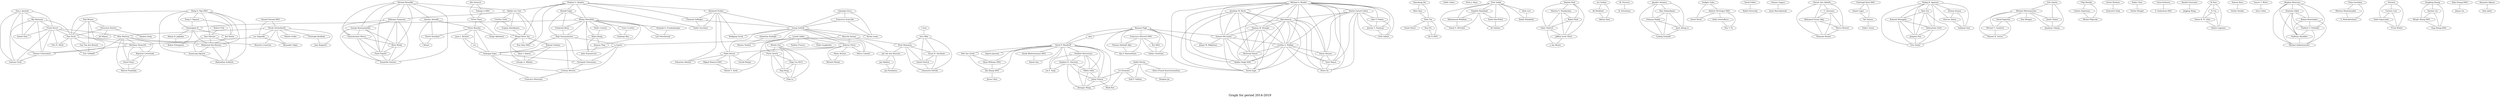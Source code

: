 /*****
Graph for period 2014-2019
*****/

graph G {
  graph [splines=true overlap=false]
  node  [shape=ellipse, width=0.3, height=0.3]
  0 [label="Tom J. Ameloot"];
  1 [label="Bas Ketsman"];
  2 [label="Frank Neven"];
  3 [label="Daniel Zinn"];
  4 [label="Gianluigi Greco"];
  5 [label="Francesco Scarcello"];
  6 [label="Phokion G. Kolaitis"];
  7 [label="Reinhard Pichler"];
  8 [label="Emanuel Sallinger"];
  9 [label="Vadim Savenkov"];
  10 [label="Georg Gottlob"];
  11 [label="Sebastian Rudolph"];
  12 [label="Mantas Simkus"];
  13 [label="Ronald Fagin"];
  14 [label="Benny Kimelfeld"];
  15 [label="Frederick Reiss"];
  16 [label="Stijn Vansummeren"];
  17 [label="Rasmus Pagh"];
  18 [label="Francesco Silvestri 0001"];
  19 [label="Leonid Libkin"];
  20 [label="Xiaocheng Hu"];
  21 [label="Miao Qiao"];
  22 [label="Yufei Tao"];
  23 [label="Hung Q. Ngo 0001"];
  24 [label="Dung T. Nguyen"];
  25 [label="Christopher R"];
  26 [label="Atri Rudra"];
  27 [label="Robert Fink"];
  28 [label="Dan Olteanu"];
  29 [label="Arnaud Durand 0001"];
  30 [label="Nicole Schweikardt"];
  31 [label="Luc Segoufin"];
  32 [label="Edith Cohen"];
  33 [label="Wenfei Fan"];
  34 [label="Floris Geerts"];
  35 [label="Marcelo Arenas"];
  36 [label="Andreas Pieris"];
  37 [label="Peter J. Haas"];
  38 [label="Piotr Indyk"];
  39 [label="Sepideh Mahabadi"];
  40 [label="Mohammad Mahdian"];
  41 [label="Vahab S. Mirrokni"];
  42 [label="Michael A. Bender"];
  43 [label="Martin Farach-Colton"];
  44 [label="ndor P. Fekete"];
  45 [label="Jeremy T. Fineman"];
  46 [label="Seth Gilbert"];
  47 [label="Pablo Barcel"];
  48 [label="Miguel Romero 0001"];
  49 [label="Moshe Y. Vardi"];
  50 [label="Michael Benedikt"];
  51 [label="Balder ten Cate"];
  52 [label="Efthymia Tsamoura"];
  53 [label="Manish Patil"];
  54 [label="Sharma V. Thankachan"];
  55 [label="Rahul Shah"];
  56 [label="Yakov Nekrich"];
  57 [label="Jeffrey Scott Vitter"];
  58 [label="Sebastian Skritek"];
  59 [label="ckel"];
  60 [label="David P. Woodruff"];
  61 [label="Paul Beame"];
  62 [label="Paraschos Koutris"];
  63 [label="Dan Suciu"];
  64 [label="Saladi Rahul"];
  65 [label="Wim Martens"];
  66 [label="Matthias Niewerth"];
  67 [label="Thomas Schwentick"];
  68 [label="Wojciech Czerwinski"];
  69 [label="Pawel Parys"];
  70 [label="Marcin Przybylko"];
  71 [label="Foto N. Afrati"];
  72 [label="Gaetano Geck"];
  73 [label="Marco Calautti"];
  74 [label="Mario Alviano"];
  75 [label="sta Grahne"];
  76 [label="Ali Moallemi"];
  77 [label="Adrian Onet"];
  78 [label="Guy Van den Broeck"];
  79 [label="Eric Gribkoff"];
  80 [label="M. Praveen"];
  81 [label="B. Srivathsan"];
  82 [label="t Groz"];
  83 [label="Tova Milo"];
  84 [label="Jayadev Acharya"];
  85 [label="Ilias Diakonikolas"];
  86 [label="Chinmay Hegde"];
  87 [label="Jerry Zheng Li"];
  88 [label="Ludwig Schmidt"];
  89 [label="Jef Wijsen"];
  90 [label="Sudipto Guha"];
  91 [label="Andrew McGregor 0001"];
  92 [label="David Tench"];
  93 [label="Yang Cao 0012"];
  94 [label="Ting Deng"];
  95 [label="Ping Lu"];
  96 [label="Reut Levi"];
  97 [label="Ronitt Rubinfeld"];
  98 [label="Dirk Van Gucht"];
  99 [label="Ryan Williams 0001"];
  100 [label="Qin Zhang 0001"];
  101 [label="Cristina Civili"];
  102 [label="Evgeny Sherkhonov"];
  103 [label="Wang-Chiew Tan"];
  104 [label="J. Ian Munro"];
  105 [label="Mahmoud Abo Khamis"];
  106 [label="Alin Deutsch"];
  107 [label="Yuliang Li 0001"];
  108 [label="Victor Vianu"];
  109 [label="Paolo Guagliardo"];
  110 [label="Peter Buneman"];
  111 [label="Jan Van den Bussche"];
  112 [label="n Ugarte"];
  113 [label="David Felber"];
  114 [label="Rafail Ostrovsky"];
  115 [label="Tomasz Gogacz"];
  116 [label="Jerzy Marcinkowski"];
  117 [label="Parosh Aziz Abdulla"];
  118 [label="C. Aiswarya"];
  119 [label="Mohamed Faouzi Atig"];
  120 [label="Marco Montali"];
  121 [label="Othmane Rezine"];
  122 [label="Nicola Leone"];
  123 [label="Sariel Har-Peled"];
  124 [label="Ali Vakilian"];
  125 [label="Christoph Koch 0001"];
  126 [label="Daniel Lupei"];
  127 [label="Val Tannen"];
  128 [label="Pankaj K. Agarwal"];
  129 [label="Kyle Fox"];
  130 [label="Kamesh Munagala"];
  131 [label="Abhinandan Nath"];
  132 [label="Nirman Kumar"];
  133 [label="Stavros Sintos"];
  134 [label="Subhash Suri"];
  135 [label="Edo Liberty"];
  136 [label="Michael Mitzenmacher"];
  137 [label="Justin Thaler"];
  138 [label="Jonathan Ullman"];
  139 [label="Filip Murlak"];
  140 [label="Charles Paperman"];
  141 [label="Michal Pilipczuk"];
  142 [label="Jonathan W. Berry"];
  143 [label="Rob Johnson"];
  144 [label="Thomas M. Kroeger"];
  145 [label="Samuel McCauley"];
  146 [label="Cynthia A. Phillips"];
  147 [label="Bertrand Simon"];
  148 [label="Shikha Singh 0002"];
  149 [label="David Zage"];
  150 [label="Kobbi Nissim"];
  151 [label="Uri Stemmer"];
  152 [label="Salil P. Vadhan"];
  153 [label="Thomas Dybdahl Ahle"];
  154 [label="Ilya P. Razenshteyn"];
  155 [label="Arturs Backurs"];
  156 [label="Krzysztof Onak"];
  157 [label="Hubie Chen"];
  158 [label="Stefan Mengel"];
  159 [label="Xiao Hu"];
  160 [label="Ke Yi 0001"];
  161 [label="Antoine Amarilli"];
  162 [label="Pierre Bourhis"];
  163 [label="Pierre Senellart"];
  164 [label="Sofya Vorotnikova"];
  165 [label="Hoa T. Vu"];
  166 [label="Manas R. Joglekar"];
  167 [label="Rohan Puttagunta"];
  168 [label="Arnab Bhattacharyya 0001"];
  169 [label="Palash Dey"];
  170 [label="Vladimir Braverman"];
  171 [label="Stephen R. Chestnut"];
  172 [label="Lin F. Yang"];
  173 [label="Tarun Kathuria"];
  174 [label="S. Sudarshan 0001"];
  175 [label="Nikita Ivkin"];
  176 [label="Jelani Nelson"];
  177 [label="Zhengyu Wang"];
  178 [label="Rachid Guerraoui"];
  179 [label="Jingjing Wang"];
  180 [label="Nofar Carmeli"];
  181 [label="Batya Kenig"];
  182 [label="Haoyue Ping"];
  183 [label="Julia Stoyanovich"];
  184 [label="Ester Livshits"];
  185 [label="Di Xiao"];
  186 [label="Yi Cui"];
  187 [label="Daren B. H. Cline"];
  188 [label="Dmitri Loguinov"];
  189 [label="Simon Mauras"];
  190 [label="Tyler Mayer"];
  191 [label="Helen Xu"];
  192 [label="Simone Bova"];
  193 [label="Stefan Szeider"];
  194 [label="Yaacov Y. Weiss"];
  195 [label="Sara Cohen"];
  196 [label="Meghyn Bienvenu"];
  197 [label="Stanislav Kikot"];
  198 [label="Roman Kontchakov"];
  199 [label="Vladimir V. Podolskii"];
  200 [label="Vladislav Ryzhikov"];
  201 [label="Michael Zakharyaschev"];
  202 [label="Priya Govindan"];
  203 [label="Morteza Monemizadeh"];
  204 [label="S. Muthukrishnan"];
  205 [label="Nadime Francis"];
  206 [label=" Hernich"];
  207 [label="Carsten Lutz"];
  208 [label="Fabio Papacchini"];
  209 [label="Frank Wolter"];
  210 [label="Shiva Prasad Kasiviswanathan"];
  211 [label="Hongxia Jin"];
  212 [label="Todd J. Green"];
  213 [label="David Eppstein"];
  214 [label="Michael T. Goodrich"];
  215 [label="Manuel R. Torres"];
  216 [label="Christoph Berkholz"];
  217 [label="Jens Keppeler"];
  218 [label="Jan Hidders"];
  219 [label="Jan Paredaens"];
  220 [label="Behzad Golshan"];
  221 [label="Alon Y. Halevy"];
  222 [label="George A. Mihaila"];
  223 [label="Zengfeng Huang"];
  224 [label="Xuemin Lin"];
  225 [label="Wenjie Zhang 0001"];
  226 [label="Ying Zhang 0001"];
  227 [label="Juan L. Reutter"];
  228 [label="rez"];
  229 [label="Domagoj Vrgoc"];
  230 [label="Susan B. Davidson"];
  231 [label="Daniel Deutch"];
  232 [label="Gianmaria Silvello"];
  233 [label="l Monet"];
  234 [label="George Konstantinidis"];
  235 [label="Giansalvatore Mecca"];
  236 [label="Boris Motik"];
  237 [label="Paolo Papotti"];
  238 [label="Donatello Santoro"];
  239 [label="Michael Morak"];
  240 [label="Serge Abiteboul"];
  241 [label="Maurizio Lenzerini"];
  242 [label="Martin Grohe"];
  243 [label="Alexandre Vigny"];
  244 [label="Jiangwei Pan"];
  245 [label="Erin Taylor"];
  246 [label="Mark Bun"];
  247 [label="ller 0001"];
  248 [label="Tobias Christiani"];
  249 [label="Jesper W. Mikkelsen"];
  250 [label="Tom Morgan"];
  251 [label="Fernando Florenzano"];
  252 [label="Cristian Riveros"];
  253 [label="Francisco Maturana"];
  254 [label="Kun Qian 0002"];
  255 [label="Wolfgang Fischl"];
  256 [label="Gerald Berger"];
  257 [label="Dominik D. Freydenberger"];
  258 [label="Liat Peterfreund"];
  259 [label="Sudeepa Roy"];
  260 [label="Rajesh Jayaram"];
  261 [label="Jiecao Chen"];
  262 [label="XuanLong Nguyen"];
  263 [label="Maximilian Schleich"];
  264 [label="Shaleen Deep"];
  265 [label="Zhiyi Huang 0002"];
  266 [label="Jinyan Liu"];
  267 [label="Sharareh Alipour"];
  268 [label="Amir Jafari"];
  0 -- 1;
  0 -- 2;
  0 -- 3;
  0 -- 67;
  0 -- 72;
  1 -- 2;
  1 -- 3;
  1 -- 63;
  1 -- 67;
  1 -- 72;
  2 -- 3;
  2 -- 63;
  2 -- 65;
  2 -- 66;
  2 -- 67;
  2 -- 71;
  2 -- 72;
  4 -- 5;
  4 -- 10;
  4 -- 122;
  5 -- 10;
  5 -- 122;
  6 -- 7;
  6 -- 8;
  6 -- 9;
  6 -- 13;
  6 -- 14;
  6 -- 51;
  6 -- 103;
  6 -- 254;
  7 -- 8;
  7 -- 9;
  7 -- 10;
  7 -- 47;
  7 -- 58;
  7 -- 255;
  8 -- 9;
  8 -- 10;
  10 -- 11;
  10 -- 12;
  10 -- 35;
  10 -- 36;
  10 -- 47;
  10 -- 73;
  10 -- 122;
  10 -- 255;
  11 -- 12;
  13 -- 14;
  13 -- 15;
  13 -- 16;
  14 -- 15;
  14 -- 16;
  14 -- 25;
  14 -- 180;
  14 -- 181;
  14 -- 182;
  14 -- 183;
  14 -- 184;
  14 -- 257;
  14 -- 258;
  14 -- 259;
  15 -- 16;
  16 -- 112;
  16 -- 229;
  16 -- 251;
  16 -- 252;
  17 -- 18;
  17 -- 59;
  17 -- 60;
  17 -- 145;
  17 -- 153;
  17 -- 154;
  17 -- 247;
  17 -- 248;
  17 -- 249;
  18 -- 153;
  18 -- 154;
  18 -- 247;
  18 -- 248;
  19 -- 33;
  19 -- 34;
  19 -- 36;
  19 -- 49;
  19 -- 73;
  19 -- 109;
  19 -- 205;
  20 -- 21;
  20 -- 22;
  21 -- 22;
  22 -- 64;
  22 -- 159;
  22 -- 160;
  23 -- 24;
  23 -- 25;
  23 -- 26;
  23 -- 28;
  23 -- 63;
  23 -- 105;
  23 -- 262;
  23 -- 263;
  24 -- 25;
  24 -- 26;
  25 -- 26;
  25 -- 105;
  25 -- 166;
  25 -- 167;
  26 -- 105;
  27 -- 28;
  28 -- 105;
  28 -- 262;
  28 -- 263;
  29 -- 30;
  29 -- 31;
  30 -- 31;
  30 -- 65;
  30 -- 216;
  30 -- 217;
  30 -- 241;
  30 -- 242;
  30 -- 243;
  31 -- 66;
  31 -- 243;
  33 -- 34;
  33 -- 93;
  33 -- 94;
  33 -- 95;
  34 -- 93;
  34 -- 94;
  34 -- 95;
  35 -- 36;
  35 -- 110;
  35 -- 111;
  35 -- 112;
  36 -- 47;
  36 -- 73;
  36 -- 74;
  36 -- 239;
  36 -- 256;
  38 -- 39;
  38 -- 40;
  38 -- 41;
  38 -- 96;
  38 -- 97;
  38 -- 123;
  38 -- 124;
  39 -- 40;
  39 -- 41;
  39 -- 123;
  39 -- 124;
  40 -- 41;
  42 -- 43;
  42 -- 44;
  42 -- 45;
  42 -- 46;
  42 -- 142;
  42 -- 143;
  42 -- 144;
  42 -- 145;
  42 -- 146;
  42 -- 147;
  42 -- 148;
  42 -- 149;
  42 -- 189;
  42 -- 190;
  42 -- 191;
  43 -- 44;
  43 -- 45;
  43 -- 46;
  43 -- 143;
  43 -- 146;
  43 -- 189;
  43 -- 190;
  43 -- 191;
  44 -- 45;
  44 -- 46;
  45 -- 46;
  47 -- 48;
  47 -- 49;
  47 -- 58;
  47 -- 256;
  48 -- 49;
  50 -- 51;
  50 -- 52;
  50 -- 161;
  50 -- 234;
  50 -- 235;
  50 -- 236;
  50 -- 237;
  50 -- 238;
  51 -- 52;
  51 -- 101;
  51 -- 102;
  51 -- 103;
  51 -- 254;
  52 -- 234;
  52 -- 235;
  52 -- 236;
  52 -- 237;
  52 -- 238;
  53 -- 54;
  53 -- 55;
  53 -- 56;
  53 -- 57;
  54 -- 55;
  54 -- 56;
  54 -- 57;
  55 -- 56;
  55 -- 57;
  56 -- 57;
  56 -- 104;
  57 -- 104;
  59 -- 60;
  60 -- 98;
  60 -- 99;
  60 -- 100;
  60 -- 168;
  60 -- 169;
  60 -- 170;
  60 -- 171;
  60 -- 172;
  60 -- 175;
  60 -- 176;
  60 -- 177;
  60 -- 260;
  61 -- 62;
  61 -- 63;
  61 -- 78;
  61 -- 79;
  62 -- 63;
  62 -- 89;
  62 -- 264;
  63 -- 71;
  63 -- 78;
  63 -- 79;
  63 -- 105;
  65 -- 66;
  65 -- 67;
  65 -- 68;
  65 -- 69;
  65 -- 70;
  65 -- 241;
  66 -- 67;
  66 -- 68;
  66 -- 69;
  67 -- 72;
  68 -- 69;
  68 -- 70;
  69 -- 70;
  74 -- 239;
  75 -- 76;
  75 -- 77;
  76 -- 77;
  78 -- 79;
  80 -- 81;
  82 -- 83;
  83 -- 110;
  83 -- 230;
  83 -- 231;
  83 -- 232;
  84 -- 85;
  84 -- 86;
  84 -- 87;
  84 -- 88;
  85 -- 86;
  85 -- 87;
  85 -- 88;
  86 -- 87;
  86 -- 88;
  87 -- 88;
  90 -- 91;
  90 -- 92;
  91 -- 92;
  91 -- 164;
  91 -- 165;
  93 -- 94;
  93 -- 95;
  94 -- 95;
  96 -- 97;
  98 -- 99;
  98 -- 100;
  99 -- 100;
  100 -- 261;
  101 -- 102;
  101 -- 103;
  102 -- 103;
  103 -- 220;
  103 -- 221;
  103 -- 222;
  103 -- 254;
  105 -- 262;
  105 -- 263;
  106 -- 107;
  106 -- 108;
  107 -- 108;
  108 -- 162;
  108 -- 240;
  110 -- 111;
  110 -- 230;
  110 -- 231;
  110 -- 232;
  111 -- 218;
  111 -- 219;
  112 -- 229;
  112 -- 251;
  112 -- 252;
  113 -- 114;
  115 -- 116;
  117 -- 118;
  117 -- 119;
  117 -- 120;
  117 -- 121;
  118 -- 119;
  118 -- 120;
  118 -- 121;
  119 -- 120;
  119 -- 121;
  120 -- 121;
  123 -- 124;
  125 -- 126;
  125 -- 127;
  126 -- 127;
  127 -- 212;
  128 -- 129;
  128 -- 130;
  128 -- 131;
  128 -- 132;
  128 -- 133;
  128 -- 134;
  128 -- 244;
  128 -- 245;
  129 -- 130;
  129 -- 131;
  129 -- 244;
  129 -- 245;
  130 -- 131;
  130 -- 244;
  130 -- 245;
  131 -- 244;
  131 -- 245;
  132 -- 133;
  132 -- 134;
  133 -- 134;
  135 -- 136;
  135 -- 137;
  135 -- 138;
  136 -- 137;
  136 -- 138;
  136 -- 213;
  136 -- 214;
  136 -- 215;
  136 -- 250;
  137 -- 138;
  139 -- 140;
  139 -- 141;
  140 -- 141;
  142 -- 143;
  142 -- 144;
  142 -- 145;
  142 -- 146;
  142 -- 147;
  142 -- 148;
  142 -- 149;
  143 -- 144;
  143 -- 145;
  143 -- 146;
  143 -- 147;
  143 -- 148;
  143 -- 149;
  143 -- 189;
  143 -- 190;
  143 -- 191;
  144 -- 145;
  144 -- 146;
  144 -- 147;
  144 -- 148;
  144 -- 149;
  145 -- 146;
  145 -- 147;
  145 -- 148;
  145 -- 149;
  145 -- 249;
  146 -- 147;
  146 -- 148;
  146 -- 149;
  146 -- 189;
  146 -- 190;
  146 -- 191;
  147 -- 148;
  147 -- 149;
  148 -- 149;
  150 -- 151;
  150 -- 152;
  150 -- 210;
  150 -- 211;
  151 -- 152;
  151 -- 176;
  151 -- 246;
  153 -- 154;
  155 -- 156;
  157 -- 158;
  159 -- 160;
  161 -- 162;
  161 -- 163;
  161 -- 233;
  162 -- 163;
  162 -- 227;
  162 -- 228;
  162 -- 229;
  162 -- 240;
  163 -- 233;
  164 -- 165;
  166 -- 167;
  168 -- 169;
  170 -- 171;
  170 -- 172;
  170 -- 175;
  170 -- 176;
  170 -- 177;
  171 -- 172;
  171 -- 175;
  171 -- 176;
  171 -- 177;
  173 -- 174;
  175 -- 176;
  175 -- 177;
  176 -- 177;
  176 -- 246;
  178 -- 179;
  180 -- 181;
  181 -- 182;
  181 -- 183;
  182 -- 183;
  184 -- 259;
  185 -- 186;
  185 -- 187;
  185 -- 188;
  186 -- 187;
  186 -- 188;
  187 -- 188;
  189 -- 190;
  189 -- 191;
  190 -- 191;
  192 -- 193;
  194 -- 195;
  196 -- 197;
  196 -- 198;
  196 -- 199;
  196 -- 200;
  196 -- 201;
  197 -- 198;
  197 -- 199;
  197 -- 200;
  197 -- 201;
  198 -- 199;
  198 -- 200;
  198 -- 201;
  199 -- 200;
  199 -- 201;
  200 -- 201;
  202 -- 203;
  202 -- 204;
  203 -- 204;
  206 -- 207;
  206 -- 208;
  206 -- 209;
  207 -- 208;
  207 -- 209;
  208 -- 209;
  210 -- 211;
  213 -- 214;
  213 -- 215;
  214 -- 215;
  216 -- 217;
  218 -- 219;
  220 -- 221;
  220 -- 222;
  221 -- 222;
  223 -- 224;
  223 -- 225;
  223 -- 226;
  224 -- 225;
  224 -- 226;
  225 -- 226;
  227 -- 228;
  227 -- 229;
  228 -- 229;
  229 -- 251;
  229 -- 252;
  229 -- 253;
  230 -- 231;
  230 -- 232;
  231 -- 232;
  234 -- 235;
  234 -- 236;
  234 -- 237;
  234 -- 238;
  235 -- 236;
  235 -- 237;
  235 -- 238;
  236 -- 237;
  236 -- 238;
  237 -- 238;
  244 -- 245;
  247 -- 248;
  251 -- 252;
  252 -- 253;
  257 -- 258;
  262 -- 263;
  265 -- 266;
  267 -- 268;
  label = "\nGraph for period 2014-2019\n";  fontsize=24;
}

